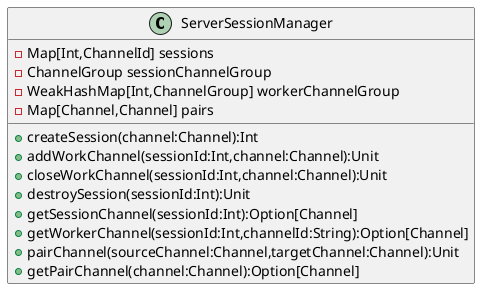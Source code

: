 @startuml
class ServerSessionManager {
  - Map[Int,ChannelId] sessions
  - ChannelGroup sessionChannelGroup
  - WeakHashMap[Int,ChannelGroup] workerChannelGroup
  - Map[Channel,Channel] pairs
  + createSession(channel:Channel):Int
  + addWorkChannel(sessionId:Int,channel:Channel):Unit
  + closeWorkChannel(sessionId:Int,channel:Channel):Unit
  + destroySession(sessionId:Int):Unit
  + getSessionChannel(sessionId:Int):Option[Channel]
  + getWorkerChannel(sessionId:Int,channelId:String):Option[Channel]
  + pairChannel(sourceChannel:Channel,targetChannel:Channel):Unit
  + getPairChannel(channel:Channel):Option[Channel]
}
@enduml
